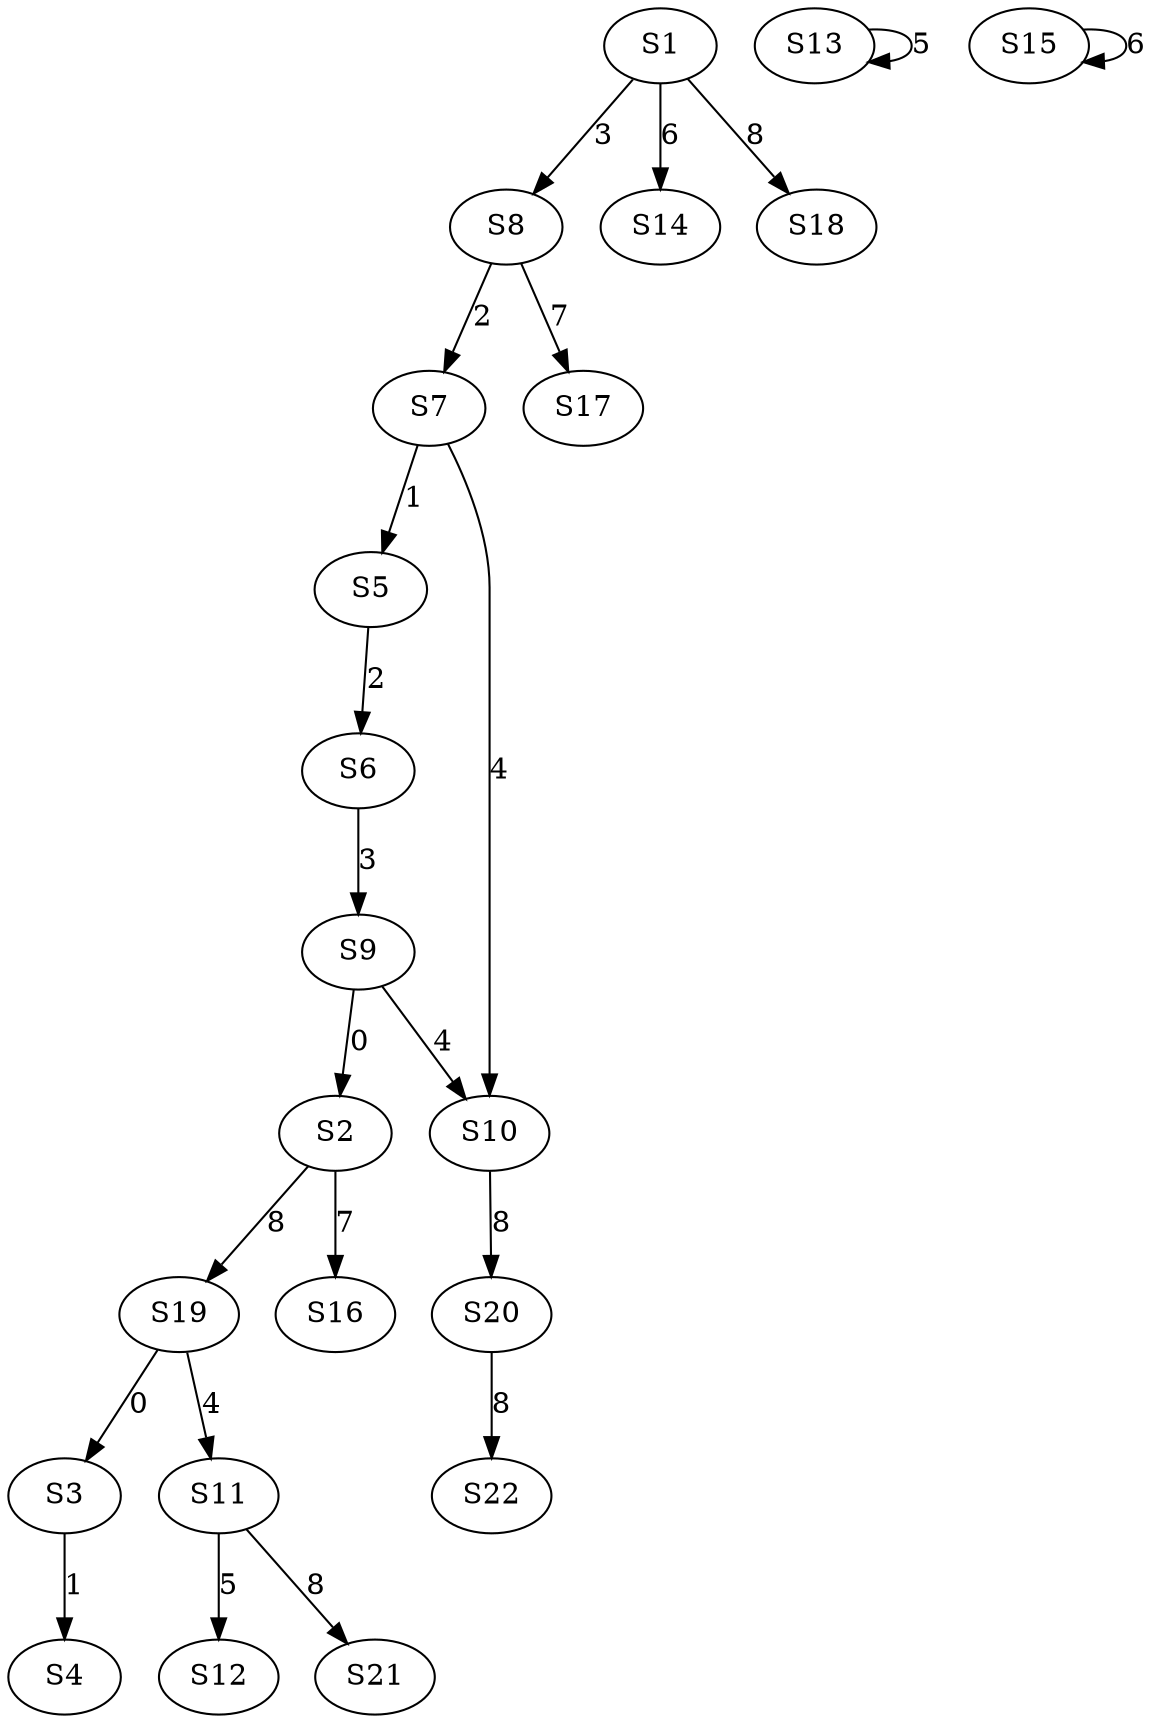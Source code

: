 strict digraph {
	S9 -> S2 [ label = 0 ];
	S19 -> S3 [ label = 0 ];
	S3 -> S4 [ label = 1 ];
	S7 -> S5 [ label = 1 ];
	S5 -> S6 [ label = 2 ];
	S8 -> S7 [ label = 2 ];
	S1 -> S8 [ label = 3 ];
	S6 -> S9 [ label = 3 ];
	S7 -> S10 [ label = 4 ];
	S19 -> S11 [ label = 4 ];
	S11 -> S12 [ label = 5 ];
	S13 -> S13 [ label = 5 ];
	S1 -> S14 [ label = 6 ];
	S15 -> S15 [ label = 6 ];
	S2 -> S16 [ label = 7 ];
	S8 -> S17 [ label = 7 ];
	S1 -> S18 [ label = 8 ];
	S2 -> S19 [ label = 8 ];
	S10 -> S20 [ label = 8 ];
	S11 -> S21 [ label = 8 ];
	S20 -> S22 [ label = 8 ];
	S9 -> S10 [ label = 4 ];
}